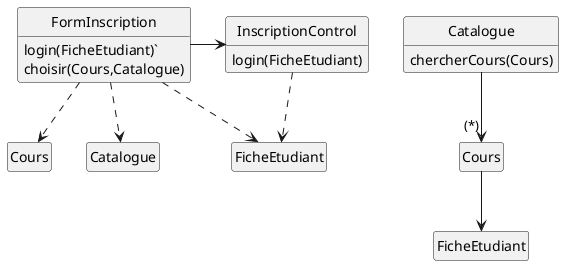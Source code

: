 @startuml CD-exam2019

' definitions
' -----------
hide circle
hide empty methods
hide empty attributes

class fi as "FormInscription"
class ic as "InscriptionControl"
class fe as "FicheEtudiant"
class cat as "Catalogue"
class c as "Cours"

class fi {
    login(FicheEtudiant)`
    choisir(Cours,Catalogue)
}

class ic  {
    login(FicheEtudiant)
}

class cat {
    chercherCours(Cours)
}

fi ..> FicheEtudiant
fi ..> Cours
fi ..> Catalogue
ic ..> FicheEtudiant

cat --> "(*)" c

c --> fe

fi -> ic
@enduml
